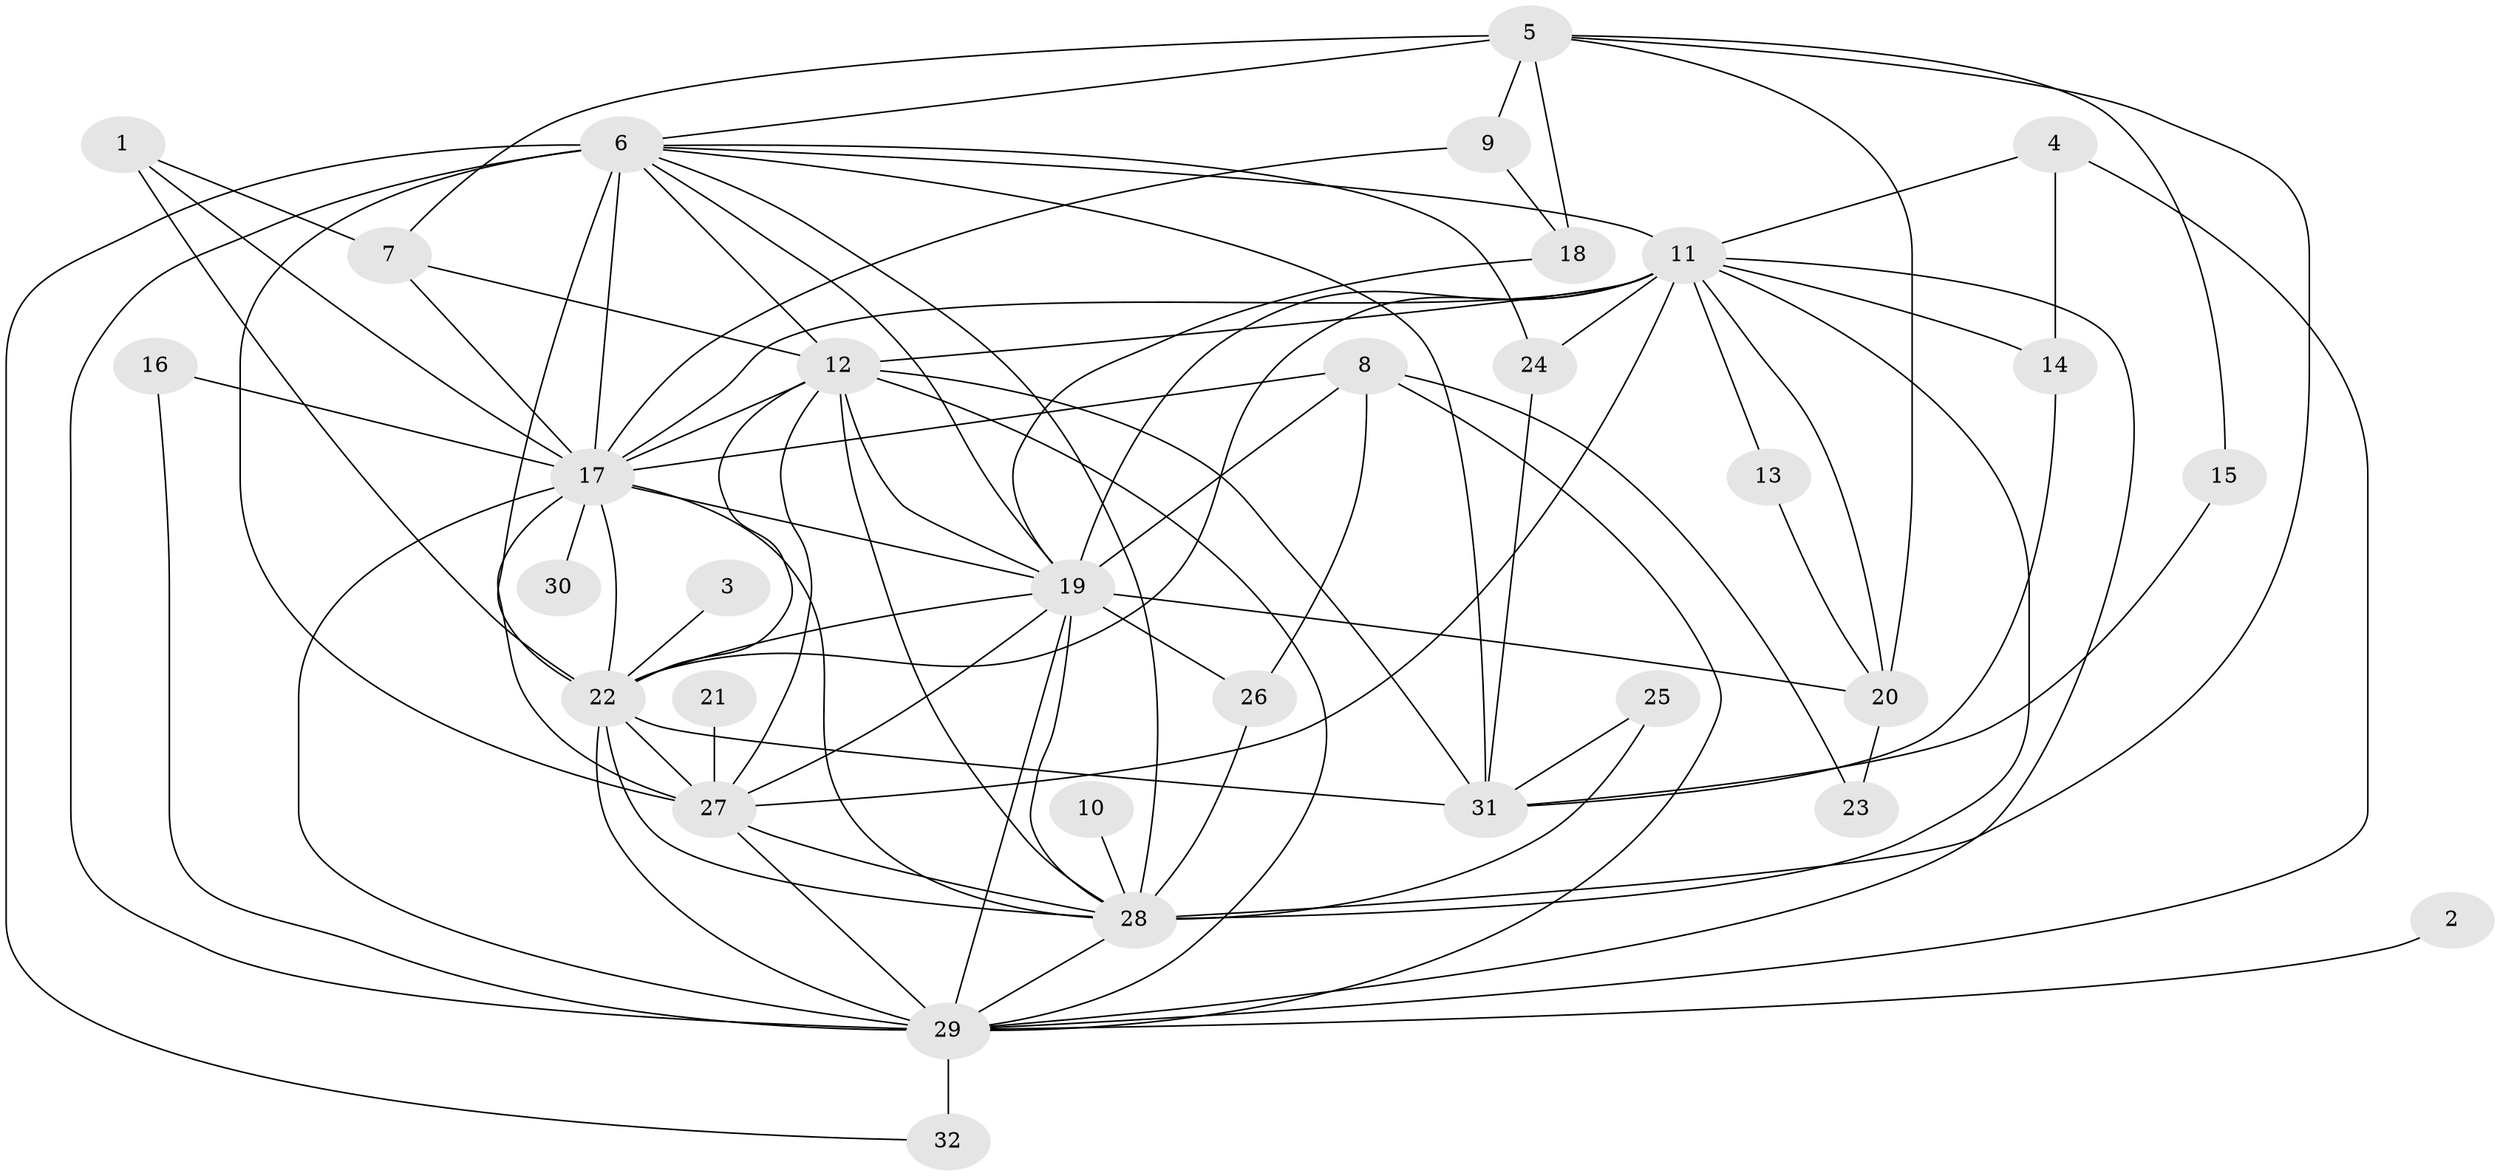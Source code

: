 // original degree distribution, {18: 0.015625, 20: 0.015625, 15: 0.015625, 16: 0.03125, 17: 0.03125, 13: 0.03125, 19: 0.015625, 2: 0.578125, 4: 0.0625, 3: 0.15625, 8: 0.03125, 6: 0.015625}
// Generated by graph-tools (version 1.1) at 2025/01/03/09/25 03:01:28]
// undirected, 32 vertices, 86 edges
graph export_dot {
graph [start="1"]
  node [color=gray90,style=filled];
  1;
  2;
  3;
  4;
  5;
  6;
  7;
  8;
  9;
  10;
  11;
  12;
  13;
  14;
  15;
  16;
  17;
  18;
  19;
  20;
  21;
  22;
  23;
  24;
  25;
  26;
  27;
  28;
  29;
  30;
  31;
  32;
  1 -- 7 [weight=1.0];
  1 -- 17 [weight=1.0];
  1 -- 22 [weight=1.0];
  2 -- 29 [weight=1.0];
  3 -- 22 [weight=1.0];
  4 -- 11 [weight=1.0];
  4 -- 14 [weight=1.0];
  4 -- 29 [weight=1.0];
  5 -- 6 [weight=2.0];
  5 -- 7 [weight=1.0];
  5 -- 9 [weight=1.0];
  5 -- 15 [weight=1.0];
  5 -- 18 [weight=1.0];
  5 -- 20 [weight=1.0];
  5 -- 28 [weight=1.0];
  6 -- 11 [weight=2.0];
  6 -- 12 [weight=2.0];
  6 -- 17 [weight=4.0];
  6 -- 19 [weight=2.0];
  6 -- 22 [weight=4.0];
  6 -- 24 [weight=1.0];
  6 -- 27 [weight=3.0];
  6 -- 28 [weight=4.0];
  6 -- 29 [weight=2.0];
  6 -- 31 [weight=1.0];
  6 -- 32 [weight=1.0];
  7 -- 12 [weight=1.0];
  7 -- 17 [weight=1.0];
  8 -- 17 [weight=1.0];
  8 -- 19 [weight=1.0];
  8 -- 23 [weight=1.0];
  8 -- 26 [weight=2.0];
  8 -- 29 [weight=1.0];
  9 -- 17 [weight=1.0];
  9 -- 18 [weight=1.0];
  10 -- 28 [weight=1.0];
  11 -- 12 [weight=2.0];
  11 -- 13 [weight=1.0];
  11 -- 14 [weight=1.0];
  11 -- 17 [weight=1.0];
  11 -- 19 [weight=2.0];
  11 -- 20 [weight=2.0];
  11 -- 22 [weight=1.0];
  11 -- 24 [weight=1.0];
  11 -- 27 [weight=1.0];
  11 -- 28 [weight=1.0];
  11 -- 29 [weight=2.0];
  12 -- 17 [weight=1.0];
  12 -- 19 [weight=1.0];
  12 -- 22 [weight=1.0];
  12 -- 27 [weight=1.0];
  12 -- 28 [weight=1.0];
  12 -- 29 [weight=2.0];
  12 -- 31 [weight=1.0];
  13 -- 20 [weight=1.0];
  14 -- 31 [weight=1.0];
  15 -- 31 [weight=1.0];
  16 -- 17 [weight=1.0];
  16 -- 29 [weight=1.0];
  17 -- 19 [weight=1.0];
  17 -- 22 [weight=1.0];
  17 -- 27 [weight=2.0];
  17 -- 28 [weight=1.0];
  17 -- 29 [weight=2.0];
  17 -- 30 [weight=1.0];
  18 -- 19 [weight=1.0];
  19 -- 20 [weight=1.0];
  19 -- 22 [weight=2.0];
  19 -- 26 [weight=1.0];
  19 -- 27 [weight=1.0];
  19 -- 28 [weight=2.0];
  19 -- 29 [weight=1.0];
  20 -- 23 [weight=1.0];
  21 -- 27 [weight=1.0];
  22 -- 27 [weight=1.0];
  22 -- 28 [weight=1.0];
  22 -- 29 [weight=1.0];
  22 -- 31 [weight=2.0];
  24 -- 31 [weight=1.0];
  25 -- 28 [weight=1.0];
  25 -- 31 [weight=1.0];
  26 -- 28 [weight=1.0];
  27 -- 28 [weight=1.0];
  27 -- 29 [weight=1.0];
  28 -- 29 [weight=1.0];
  29 -- 32 [weight=2.0];
}
